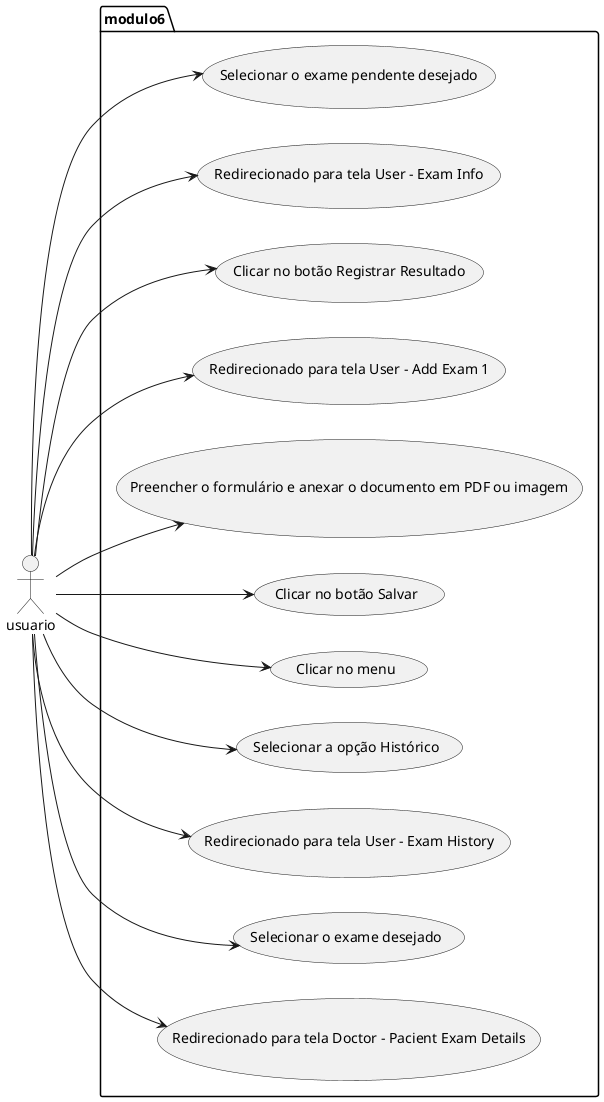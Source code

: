 @startuml usuário

left to right direction
actor usuario as u
package modulo6 {
  usecase "Selecionar o exame pendente desejado" as UC1
  usecase "Redirecionado para tela User - Exam Info" as UC2
  usecase "Clicar no botão Registrar Resultado" as UC3
  usecase "Redirecionado para tela User - Add Exam 1" as UC4
  usecase "Preencher o formulário e anexar o documento em PDF ou imagem" as UC5
  usecase "Clicar no botão Salvar" as UC6
  usecase "Clicar no menu" as UC7
  usecase "Selecionar a opção Histórico" as UC8
  usecase "Redirecionado para tela User - Exam History" as UC9
  usecase "Selecionar o exame desejado" as UC10
  usecase "Redirecionado para tela Doctor - Pacient Exam Details" as UC11
}

u --> UC1
u --> UC2
u --> UC3
u --> UC4
u --> UC5
u --> UC6
u --> UC7
u --> UC8
u --> UC9
u --> UC10
u --> UC11

@enduml